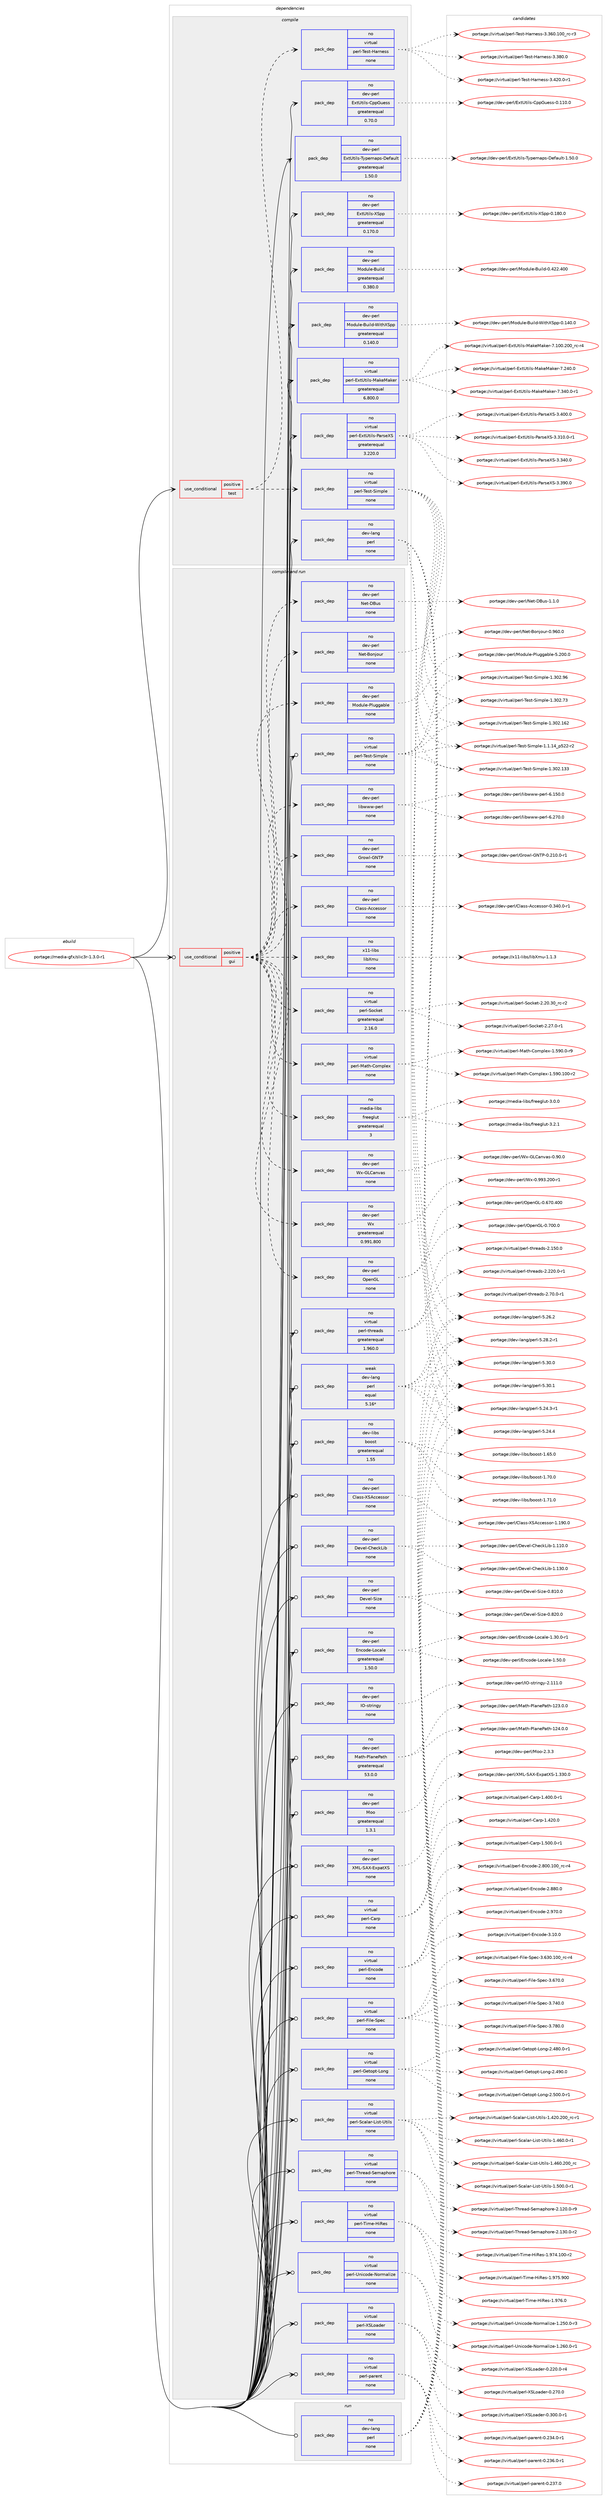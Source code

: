 digraph prolog {

# *************
# Graph options
# *************

newrank=true;
concentrate=true;
compound=true;
graph [rankdir=LR,fontname=Helvetica,fontsize=10,ranksep=1.5];#, ranksep=2.5, nodesep=0.2];
edge  [arrowhead=vee];
node  [fontname=Helvetica,fontsize=10];

# **********
# The ebuild
# **********

subgraph cluster_leftcol {
color=gray;
rank=same;
label=<<i>ebuild</i>>;
id [label="portage://media-gfx/slic3r-1.3.0-r1", color=red, width=4, href="../media-gfx/slic3r-1.3.0-r1.svg"];
}

# ****************
# The dependencies
# ****************

subgraph cluster_midcol {
color=gray;
label=<<i>dependencies</i>>;
subgraph cluster_compile {
fillcolor="#eeeeee";
style=filled;
label=<<i>compile</i>>;
subgraph cond78995 {
dependency316523 [label=<<TABLE BORDER="0" CELLBORDER="1" CELLSPACING="0" CELLPADDING="4"><TR><TD ROWSPAN="3" CELLPADDING="10">use_conditional</TD></TR><TR><TD>positive</TD></TR><TR><TD>test</TD></TR></TABLE>>, shape=none, color=red];
subgraph pack232430 {
dependency316524 [label=<<TABLE BORDER="0" CELLBORDER="1" CELLSPACING="0" CELLPADDING="4" WIDTH="220"><TR><TD ROWSPAN="6" CELLPADDING="30">pack_dep</TD></TR><TR><TD WIDTH="110">no</TD></TR><TR><TD>virtual</TD></TR><TR><TD>perl-Test-Harness</TD></TR><TR><TD>none</TD></TR><TR><TD></TD></TR></TABLE>>, shape=none, color=blue];
}
dependency316523:e -> dependency316524:w [weight=20,style="dashed",arrowhead="vee"];
subgraph pack232431 {
dependency316525 [label=<<TABLE BORDER="0" CELLBORDER="1" CELLSPACING="0" CELLPADDING="4" WIDTH="220"><TR><TD ROWSPAN="6" CELLPADDING="30">pack_dep</TD></TR><TR><TD WIDTH="110">no</TD></TR><TR><TD>virtual</TD></TR><TR><TD>perl-Test-Simple</TD></TR><TR><TD>none</TD></TR><TR><TD></TD></TR></TABLE>>, shape=none, color=blue];
}
dependency316523:e -> dependency316525:w [weight=20,style="dashed",arrowhead="vee"];
}
id:e -> dependency316523:w [weight=20,style="solid",arrowhead="vee"];
subgraph pack232432 {
dependency316526 [label=<<TABLE BORDER="0" CELLBORDER="1" CELLSPACING="0" CELLPADDING="4" WIDTH="220"><TR><TD ROWSPAN="6" CELLPADDING="30">pack_dep</TD></TR><TR><TD WIDTH="110">no</TD></TR><TR><TD>dev-lang</TD></TR><TR><TD>perl</TD></TR><TR><TD>none</TD></TR><TR><TD></TD></TR></TABLE>>, shape=none, color=blue];
}
id:e -> dependency316526:w [weight=20,style="solid",arrowhead="vee"];
subgraph pack232433 {
dependency316527 [label=<<TABLE BORDER="0" CELLBORDER="1" CELLSPACING="0" CELLPADDING="4" WIDTH="220"><TR><TD ROWSPAN="6" CELLPADDING="30">pack_dep</TD></TR><TR><TD WIDTH="110">no</TD></TR><TR><TD>dev-perl</TD></TR><TR><TD>ExtUtils-CppGuess</TD></TR><TR><TD>greaterequal</TD></TR><TR><TD>0.70.0</TD></TR></TABLE>>, shape=none, color=blue];
}
id:e -> dependency316527:w [weight=20,style="solid",arrowhead="vee"];
subgraph pack232434 {
dependency316528 [label=<<TABLE BORDER="0" CELLBORDER="1" CELLSPACING="0" CELLPADDING="4" WIDTH="220"><TR><TD ROWSPAN="6" CELLPADDING="30">pack_dep</TD></TR><TR><TD WIDTH="110">no</TD></TR><TR><TD>dev-perl</TD></TR><TR><TD>ExtUtils-Typemaps-Default</TD></TR><TR><TD>greaterequal</TD></TR><TR><TD>1.50.0</TD></TR></TABLE>>, shape=none, color=blue];
}
id:e -> dependency316528:w [weight=20,style="solid",arrowhead="vee"];
subgraph pack232435 {
dependency316529 [label=<<TABLE BORDER="0" CELLBORDER="1" CELLSPACING="0" CELLPADDING="4" WIDTH="220"><TR><TD ROWSPAN="6" CELLPADDING="30">pack_dep</TD></TR><TR><TD WIDTH="110">no</TD></TR><TR><TD>dev-perl</TD></TR><TR><TD>ExtUtils-XSpp</TD></TR><TR><TD>greaterequal</TD></TR><TR><TD>0.170.0</TD></TR></TABLE>>, shape=none, color=blue];
}
id:e -> dependency316529:w [weight=20,style="solid",arrowhead="vee"];
subgraph pack232436 {
dependency316530 [label=<<TABLE BORDER="0" CELLBORDER="1" CELLSPACING="0" CELLPADDING="4" WIDTH="220"><TR><TD ROWSPAN="6" CELLPADDING="30">pack_dep</TD></TR><TR><TD WIDTH="110">no</TD></TR><TR><TD>dev-perl</TD></TR><TR><TD>Module-Build</TD></TR><TR><TD>greaterequal</TD></TR><TR><TD>0.380.0</TD></TR></TABLE>>, shape=none, color=blue];
}
id:e -> dependency316530:w [weight=20,style="solid",arrowhead="vee"];
subgraph pack232437 {
dependency316531 [label=<<TABLE BORDER="0" CELLBORDER="1" CELLSPACING="0" CELLPADDING="4" WIDTH="220"><TR><TD ROWSPAN="6" CELLPADDING="30">pack_dep</TD></TR><TR><TD WIDTH="110">no</TD></TR><TR><TD>dev-perl</TD></TR><TR><TD>Module-Build-WithXSpp</TD></TR><TR><TD>greaterequal</TD></TR><TR><TD>0.140.0</TD></TR></TABLE>>, shape=none, color=blue];
}
id:e -> dependency316531:w [weight=20,style="solid",arrowhead="vee"];
subgraph pack232438 {
dependency316532 [label=<<TABLE BORDER="0" CELLBORDER="1" CELLSPACING="0" CELLPADDING="4" WIDTH="220"><TR><TD ROWSPAN="6" CELLPADDING="30">pack_dep</TD></TR><TR><TD WIDTH="110">no</TD></TR><TR><TD>virtual</TD></TR><TR><TD>perl-ExtUtils-MakeMaker</TD></TR><TR><TD>greaterequal</TD></TR><TR><TD>6.800.0</TD></TR></TABLE>>, shape=none, color=blue];
}
id:e -> dependency316532:w [weight=20,style="solid",arrowhead="vee"];
subgraph pack232439 {
dependency316533 [label=<<TABLE BORDER="0" CELLBORDER="1" CELLSPACING="0" CELLPADDING="4" WIDTH="220"><TR><TD ROWSPAN="6" CELLPADDING="30">pack_dep</TD></TR><TR><TD WIDTH="110">no</TD></TR><TR><TD>virtual</TD></TR><TR><TD>perl-ExtUtils-ParseXS</TD></TR><TR><TD>greaterequal</TD></TR><TR><TD>3.220.0</TD></TR></TABLE>>, shape=none, color=blue];
}
id:e -> dependency316533:w [weight=20,style="solid",arrowhead="vee"];
}
subgraph cluster_compileandrun {
fillcolor="#eeeeee";
style=filled;
label=<<i>compile and run</i>>;
subgraph cond78996 {
dependency316534 [label=<<TABLE BORDER="0" CELLBORDER="1" CELLSPACING="0" CELLPADDING="4"><TR><TD ROWSPAN="3" CELLPADDING="10">use_conditional</TD></TR><TR><TD>positive</TD></TR><TR><TD>gui</TD></TR></TABLE>>, shape=none, color=red];
subgraph pack232440 {
dependency316535 [label=<<TABLE BORDER="0" CELLBORDER="1" CELLSPACING="0" CELLPADDING="4" WIDTH="220"><TR><TD ROWSPAN="6" CELLPADDING="30">pack_dep</TD></TR><TR><TD WIDTH="110">no</TD></TR><TR><TD>dev-perl</TD></TR><TR><TD>Class-Accessor</TD></TR><TR><TD>none</TD></TR><TR><TD></TD></TR></TABLE>>, shape=none, color=blue];
}
dependency316534:e -> dependency316535:w [weight=20,style="dashed",arrowhead="vee"];
subgraph pack232441 {
dependency316536 [label=<<TABLE BORDER="0" CELLBORDER="1" CELLSPACING="0" CELLPADDING="4" WIDTH="220"><TR><TD ROWSPAN="6" CELLPADDING="30">pack_dep</TD></TR><TR><TD WIDTH="110">no</TD></TR><TR><TD>dev-perl</TD></TR><TR><TD>Growl-GNTP</TD></TR><TR><TD>none</TD></TR><TR><TD></TD></TR></TABLE>>, shape=none, color=blue];
}
dependency316534:e -> dependency316536:w [weight=20,style="dashed",arrowhead="vee"];
subgraph pack232442 {
dependency316537 [label=<<TABLE BORDER="0" CELLBORDER="1" CELLSPACING="0" CELLPADDING="4" WIDTH="220"><TR><TD ROWSPAN="6" CELLPADDING="30">pack_dep</TD></TR><TR><TD WIDTH="110">no</TD></TR><TR><TD>dev-perl</TD></TR><TR><TD>libwww-perl</TD></TR><TR><TD>none</TD></TR><TR><TD></TD></TR></TABLE>>, shape=none, color=blue];
}
dependency316534:e -> dependency316537:w [weight=20,style="dashed",arrowhead="vee"];
subgraph pack232443 {
dependency316538 [label=<<TABLE BORDER="0" CELLBORDER="1" CELLSPACING="0" CELLPADDING="4" WIDTH="220"><TR><TD ROWSPAN="6" CELLPADDING="30">pack_dep</TD></TR><TR><TD WIDTH="110">no</TD></TR><TR><TD>dev-perl</TD></TR><TR><TD>Module-Pluggable</TD></TR><TR><TD>none</TD></TR><TR><TD></TD></TR></TABLE>>, shape=none, color=blue];
}
dependency316534:e -> dependency316538:w [weight=20,style="dashed",arrowhead="vee"];
subgraph pack232444 {
dependency316539 [label=<<TABLE BORDER="0" CELLBORDER="1" CELLSPACING="0" CELLPADDING="4" WIDTH="220"><TR><TD ROWSPAN="6" CELLPADDING="30">pack_dep</TD></TR><TR><TD WIDTH="110">no</TD></TR><TR><TD>dev-perl</TD></TR><TR><TD>Net-Bonjour</TD></TR><TR><TD>none</TD></TR><TR><TD></TD></TR></TABLE>>, shape=none, color=blue];
}
dependency316534:e -> dependency316539:w [weight=20,style="dashed",arrowhead="vee"];
subgraph pack232445 {
dependency316540 [label=<<TABLE BORDER="0" CELLBORDER="1" CELLSPACING="0" CELLPADDING="4" WIDTH="220"><TR><TD ROWSPAN="6" CELLPADDING="30">pack_dep</TD></TR><TR><TD WIDTH="110">no</TD></TR><TR><TD>dev-perl</TD></TR><TR><TD>Net-DBus</TD></TR><TR><TD>none</TD></TR><TR><TD></TD></TR></TABLE>>, shape=none, color=blue];
}
dependency316534:e -> dependency316540:w [weight=20,style="dashed",arrowhead="vee"];
subgraph pack232446 {
dependency316541 [label=<<TABLE BORDER="0" CELLBORDER="1" CELLSPACING="0" CELLPADDING="4" WIDTH="220"><TR><TD ROWSPAN="6" CELLPADDING="30">pack_dep</TD></TR><TR><TD WIDTH="110">no</TD></TR><TR><TD>dev-perl</TD></TR><TR><TD>OpenGL</TD></TR><TR><TD>none</TD></TR><TR><TD></TD></TR></TABLE>>, shape=none, color=blue];
}
dependency316534:e -> dependency316541:w [weight=20,style="dashed",arrowhead="vee"];
subgraph pack232447 {
dependency316542 [label=<<TABLE BORDER="0" CELLBORDER="1" CELLSPACING="0" CELLPADDING="4" WIDTH="220"><TR><TD ROWSPAN="6" CELLPADDING="30">pack_dep</TD></TR><TR><TD WIDTH="110">no</TD></TR><TR><TD>dev-perl</TD></TR><TR><TD>Wx</TD></TR><TR><TD>greaterequal</TD></TR><TR><TD>0.991.800</TD></TR></TABLE>>, shape=none, color=blue];
}
dependency316534:e -> dependency316542:w [weight=20,style="dashed",arrowhead="vee"];
subgraph pack232448 {
dependency316543 [label=<<TABLE BORDER="0" CELLBORDER="1" CELLSPACING="0" CELLPADDING="4" WIDTH="220"><TR><TD ROWSPAN="6" CELLPADDING="30">pack_dep</TD></TR><TR><TD WIDTH="110">no</TD></TR><TR><TD>dev-perl</TD></TR><TR><TD>Wx-GLCanvas</TD></TR><TR><TD>none</TD></TR><TR><TD></TD></TR></TABLE>>, shape=none, color=blue];
}
dependency316534:e -> dependency316543:w [weight=20,style="dashed",arrowhead="vee"];
subgraph pack232449 {
dependency316544 [label=<<TABLE BORDER="0" CELLBORDER="1" CELLSPACING="0" CELLPADDING="4" WIDTH="220"><TR><TD ROWSPAN="6" CELLPADDING="30">pack_dep</TD></TR><TR><TD WIDTH="110">no</TD></TR><TR><TD>media-libs</TD></TR><TR><TD>freeglut</TD></TR><TR><TD>greaterequal</TD></TR><TR><TD>3</TD></TR></TABLE>>, shape=none, color=blue];
}
dependency316534:e -> dependency316544:w [weight=20,style="dashed",arrowhead="vee"];
subgraph pack232450 {
dependency316545 [label=<<TABLE BORDER="0" CELLBORDER="1" CELLSPACING="0" CELLPADDING="4" WIDTH="220"><TR><TD ROWSPAN="6" CELLPADDING="30">pack_dep</TD></TR><TR><TD WIDTH="110">no</TD></TR><TR><TD>virtual</TD></TR><TR><TD>perl-Math-Complex</TD></TR><TR><TD>none</TD></TR><TR><TD></TD></TR></TABLE>>, shape=none, color=blue];
}
dependency316534:e -> dependency316545:w [weight=20,style="dashed",arrowhead="vee"];
subgraph pack232451 {
dependency316546 [label=<<TABLE BORDER="0" CELLBORDER="1" CELLSPACING="0" CELLPADDING="4" WIDTH="220"><TR><TD ROWSPAN="6" CELLPADDING="30">pack_dep</TD></TR><TR><TD WIDTH="110">no</TD></TR><TR><TD>virtual</TD></TR><TR><TD>perl-Socket</TD></TR><TR><TD>greaterequal</TD></TR><TR><TD>2.16.0</TD></TR></TABLE>>, shape=none, color=blue];
}
dependency316534:e -> dependency316546:w [weight=20,style="dashed",arrowhead="vee"];
subgraph pack232452 {
dependency316547 [label=<<TABLE BORDER="0" CELLBORDER="1" CELLSPACING="0" CELLPADDING="4" WIDTH="220"><TR><TD ROWSPAN="6" CELLPADDING="30">pack_dep</TD></TR><TR><TD WIDTH="110">no</TD></TR><TR><TD>x11-libs</TD></TR><TR><TD>libXmu</TD></TR><TR><TD>none</TD></TR><TR><TD></TD></TR></TABLE>>, shape=none, color=blue];
}
dependency316534:e -> dependency316547:w [weight=20,style="dashed",arrowhead="vee"];
}
id:e -> dependency316534:w [weight=20,style="solid",arrowhead="odotvee"];
subgraph pack232453 {
dependency316548 [label=<<TABLE BORDER="0" CELLBORDER="1" CELLSPACING="0" CELLPADDING="4" WIDTH="220"><TR><TD ROWSPAN="6" CELLPADDING="30">pack_dep</TD></TR><TR><TD WIDTH="110">no</TD></TR><TR><TD>dev-libs</TD></TR><TR><TD>boost</TD></TR><TR><TD>greaterequal</TD></TR><TR><TD>1.55</TD></TR></TABLE>>, shape=none, color=blue];
}
id:e -> dependency316548:w [weight=20,style="solid",arrowhead="odotvee"];
subgraph pack232454 {
dependency316549 [label=<<TABLE BORDER="0" CELLBORDER="1" CELLSPACING="0" CELLPADDING="4" WIDTH="220"><TR><TD ROWSPAN="6" CELLPADDING="30">pack_dep</TD></TR><TR><TD WIDTH="110">no</TD></TR><TR><TD>dev-perl</TD></TR><TR><TD>Class-XSAccessor</TD></TR><TR><TD>none</TD></TR><TR><TD></TD></TR></TABLE>>, shape=none, color=blue];
}
id:e -> dependency316549:w [weight=20,style="solid",arrowhead="odotvee"];
subgraph pack232455 {
dependency316550 [label=<<TABLE BORDER="0" CELLBORDER="1" CELLSPACING="0" CELLPADDING="4" WIDTH="220"><TR><TD ROWSPAN="6" CELLPADDING="30">pack_dep</TD></TR><TR><TD WIDTH="110">no</TD></TR><TR><TD>dev-perl</TD></TR><TR><TD>Devel-CheckLib</TD></TR><TR><TD>none</TD></TR><TR><TD></TD></TR></TABLE>>, shape=none, color=blue];
}
id:e -> dependency316550:w [weight=20,style="solid",arrowhead="odotvee"];
subgraph pack232456 {
dependency316551 [label=<<TABLE BORDER="0" CELLBORDER="1" CELLSPACING="0" CELLPADDING="4" WIDTH="220"><TR><TD ROWSPAN="6" CELLPADDING="30">pack_dep</TD></TR><TR><TD WIDTH="110">no</TD></TR><TR><TD>dev-perl</TD></TR><TR><TD>Devel-Size</TD></TR><TR><TD>none</TD></TR><TR><TD></TD></TR></TABLE>>, shape=none, color=blue];
}
id:e -> dependency316551:w [weight=20,style="solid",arrowhead="odotvee"];
subgraph pack232457 {
dependency316552 [label=<<TABLE BORDER="0" CELLBORDER="1" CELLSPACING="0" CELLPADDING="4" WIDTH="220"><TR><TD ROWSPAN="6" CELLPADDING="30">pack_dep</TD></TR><TR><TD WIDTH="110">no</TD></TR><TR><TD>dev-perl</TD></TR><TR><TD>Encode-Locale</TD></TR><TR><TD>greaterequal</TD></TR><TR><TD>1.50.0</TD></TR></TABLE>>, shape=none, color=blue];
}
id:e -> dependency316552:w [weight=20,style="solid",arrowhead="odotvee"];
subgraph pack232458 {
dependency316553 [label=<<TABLE BORDER="0" CELLBORDER="1" CELLSPACING="0" CELLPADDING="4" WIDTH="220"><TR><TD ROWSPAN="6" CELLPADDING="30">pack_dep</TD></TR><TR><TD WIDTH="110">no</TD></TR><TR><TD>dev-perl</TD></TR><TR><TD>IO-stringy</TD></TR><TR><TD>none</TD></TR><TR><TD></TD></TR></TABLE>>, shape=none, color=blue];
}
id:e -> dependency316553:w [weight=20,style="solid",arrowhead="odotvee"];
subgraph pack232459 {
dependency316554 [label=<<TABLE BORDER="0" CELLBORDER="1" CELLSPACING="0" CELLPADDING="4" WIDTH="220"><TR><TD ROWSPAN="6" CELLPADDING="30">pack_dep</TD></TR><TR><TD WIDTH="110">no</TD></TR><TR><TD>dev-perl</TD></TR><TR><TD>Math-PlanePath</TD></TR><TR><TD>greaterequal</TD></TR><TR><TD>53.0.0</TD></TR></TABLE>>, shape=none, color=blue];
}
id:e -> dependency316554:w [weight=20,style="solid",arrowhead="odotvee"];
subgraph pack232460 {
dependency316555 [label=<<TABLE BORDER="0" CELLBORDER="1" CELLSPACING="0" CELLPADDING="4" WIDTH="220"><TR><TD ROWSPAN="6" CELLPADDING="30">pack_dep</TD></TR><TR><TD WIDTH="110">no</TD></TR><TR><TD>dev-perl</TD></TR><TR><TD>Moo</TD></TR><TR><TD>greaterequal</TD></TR><TR><TD>1.3.1</TD></TR></TABLE>>, shape=none, color=blue];
}
id:e -> dependency316555:w [weight=20,style="solid",arrowhead="odotvee"];
subgraph pack232461 {
dependency316556 [label=<<TABLE BORDER="0" CELLBORDER="1" CELLSPACING="0" CELLPADDING="4" WIDTH="220"><TR><TD ROWSPAN="6" CELLPADDING="30">pack_dep</TD></TR><TR><TD WIDTH="110">no</TD></TR><TR><TD>dev-perl</TD></TR><TR><TD>XML-SAX-ExpatXS</TD></TR><TR><TD>none</TD></TR><TR><TD></TD></TR></TABLE>>, shape=none, color=blue];
}
id:e -> dependency316556:w [weight=20,style="solid",arrowhead="odotvee"];
subgraph pack232462 {
dependency316557 [label=<<TABLE BORDER="0" CELLBORDER="1" CELLSPACING="0" CELLPADDING="4" WIDTH="220"><TR><TD ROWSPAN="6" CELLPADDING="30">pack_dep</TD></TR><TR><TD WIDTH="110">no</TD></TR><TR><TD>virtual</TD></TR><TR><TD>perl-Carp</TD></TR><TR><TD>none</TD></TR><TR><TD></TD></TR></TABLE>>, shape=none, color=blue];
}
id:e -> dependency316557:w [weight=20,style="solid",arrowhead="odotvee"];
subgraph pack232463 {
dependency316558 [label=<<TABLE BORDER="0" CELLBORDER="1" CELLSPACING="0" CELLPADDING="4" WIDTH="220"><TR><TD ROWSPAN="6" CELLPADDING="30">pack_dep</TD></TR><TR><TD WIDTH="110">no</TD></TR><TR><TD>virtual</TD></TR><TR><TD>perl-Encode</TD></TR><TR><TD>none</TD></TR><TR><TD></TD></TR></TABLE>>, shape=none, color=blue];
}
id:e -> dependency316558:w [weight=20,style="solid",arrowhead="odotvee"];
subgraph pack232464 {
dependency316559 [label=<<TABLE BORDER="0" CELLBORDER="1" CELLSPACING="0" CELLPADDING="4" WIDTH="220"><TR><TD ROWSPAN="6" CELLPADDING="30">pack_dep</TD></TR><TR><TD WIDTH="110">no</TD></TR><TR><TD>virtual</TD></TR><TR><TD>perl-File-Spec</TD></TR><TR><TD>none</TD></TR><TR><TD></TD></TR></TABLE>>, shape=none, color=blue];
}
id:e -> dependency316559:w [weight=20,style="solid",arrowhead="odotvee"];
subgraph pack232465 {
dependency316560 [label=<<TABLE BORDER="0" CELLBORDER="1" CELLSPACING="0" CELLPADDING="4" WIDTH="220"><TR><TD ROWSPAN="6" CELLPADDING="30">pack_dep</TD></TR><TR><TD WIDTH="110">no</TD></TR><TR><TD>virtual</TD></TR><TR><TD>perl-Getopt-Long</TD></TR><TR><TD>none</TD></TR><TR><TD></TD></TR></TABLE>>, shape=none, color=blue];
}
id:e -> dependency316560:w [weight=20,style="solid",arrowhead="odotvee"];
subgraph pack232466 {
dependency316561 [label=<<TABLE BORDER="0" CELLBORDER="1" CELLSPACING="0" CELLPADDING="4" WIDTH="220"><TR><TD ROWSPAN="6" CELLPADDING="30">pack_dep</TD></TR><TR><TD WIDTH="110">no</TD></TR><TR><TD>virtual</TD></TR><TR><TD>perl-Scalar-List-Utils</TD></TR><TR><TD>none</TD></TR><TR><TD></TD></TR></TABLE>>, shape=none, color=blue];
}
id:e -> dependency316561:w [weight=20,style="solid",arrowhead="odotvee"];
subgraph pack232467 {
dependency316562 [label=<<TABLE BORDER="0" CELLBORDER="1" CELLSPACING="0" CELLPADDING="4" WIDTH="220"><TR><TD ROWSPAN="6" CELLPADDING="30">pack_dep</TD></TR><TR><TD WIDTH="110">no</TD></TR><TR><TD>virtual</TD></TR><TR><TD>perl-Test-Simple</TD></TR><TR><TD>none</TD></TR><TR><TD></TD></TR></TABLE>>, shape=none, color=blue];
}
id:e -> dependency316562:w [weight=20,style="solid",arrowhead="odotvee"];
subgraph pack232468 {
dependency316563 [label=<<TABLE BORDER="0" CELLBORDER="1" CELLSPACING="0" CELLPADDING="4" WIDTH="220"><TR><TD ROWSPAN="6" CELLPADDING="30">pack_dep</TD></TR><TR><TD WIDTH="110">no</TD></TR><TR><TD>virtual</TD></TR><TR><TD>perl-Thread-Semaphore</TD></TR><TR><TD>none</TD></TR><TR><TD></TD></TR></TABLE>>, shape=none, color=blue];
}
id:e -> dependency316563:w [weight=20,style="solid",arrowhead="odotvee"];
subgraph pack232469 {
dependency316564 [label=<<TABLE BORDER="0" CELLBORDER="1" CELLSPACING="0" CELLPADDING="4" WIDTH="220"><TR><TD ROWSPAN="6" CELLPADDING="30">pack_dep</TD></TR><TR><TD WIDTH="110">no</TD></TR><TR><TD>virtual</TD></TR><TR><TD>perl-Time-HiRes</TD></TR><TR><TD>none</TD></TR><TR><TD></TD></TR></TABLE>>, shape=none, color=blue];
}
id:e -> dependency316564:w [weight=20,style="solid",arrowhead="odotvee"];
subgraph pack232470 {
dependency316565 [label=<<TABLE BORDER="0" CELLBORDER="1" CELLSPACING="0" CELLPADDING="4" WIDTH="220"><TR><TD ROWSPAN="6" CELLPADDING="30">pack_dep</TD></TR><TR><TD WIDTH="110">no</TD></TR><TR><TD>virtual</TD></TR><TR><TD>perl-Unicode-Normalize</TD></TR><TR><TD>none</TD></TR><TR><TD></TD></TR></TABLE>>, shape=none, color=blue];
}
id:e -> dependency316565:w [weight=20,style="solid",arrowhead="odotvee"];
subgraph pack232471 {
dependency316566 [label=<<TABLE BORDER="0" CELLBORDER="1" CELLSPACING="0" CELLPADDING="4" WIDTH="220"><TR><TD ROWSPAN="6" CELLPADDING="30">pack_dep</TD></TR><TR><TD WIDTH="110">no</TD></TR><TR><TD>virtual</TD></TR><TR><TD>perl-XSLoader</TD></TR><TR><TD>none</TD></TR><TR><TD></TD></TR></TABLE>>, shape=none, color=blue];
}
id:e -> dependency316566:w [weight=20,style="solid",arrowhead="odotvee"];
subgraph pack232472 {
dependency316567 [label=<<TABLE BORDER="0" CELLBORDER="1" CELLSPACING="0" CELLPADDING="4" WIDTH="220"><TR><TD ROWSPAN="6" CELLPADDING="30">pack_dep</TD></TR><TR><TD WIDTH="110">no</TD></TR><TR><TD>virtual</TD></TR><TR><TD>perl-parent</TD></TR><TR><TD>none</TD></TR><TR><TD></TD></TR></TABLE>>, shape=none, color=blue];
}
id:e -> dependency316567:w [weight=20,style="solid",arrowhead="odotvee"];
subgraph pack232473 {
dependency316568 [label=<<TABLE BORDER="0" CELLBORDER="1" CELLSPACING="0" CELLPADDING="4" WIDTH="220"><TR><TD ROWSPAN="6" CELLPADDING="30">pack_dep</TD></TR><TR><TD WIDTH="110">no</TD></TR><TR><TD>virtual</TD></TR><TR><TD>perl-threads</TD></TR><TR><TD>greaterequal</TD></TR><TR><TD>1.960.0</TD></TR></TABLE>>, shape=none, color=blue];
}
id:e -> dependency316568:w [weight=20,style="solid",arrowhead="odotvee"];
subgraph pack232474 {
dependency316569 [label=<<TABLE BORDER="0" CELLBORDER="1" CELLSPACING="0" CELLPADDING="4" WIDTH="220"><TR><TD ROWSPAN="6" CELLPADDING="30">pack_dep</TD></TR><TR><TD WIDTH="110">weak</TD></TR><TR><TD>dev-lang</TD></TR><TR><TD>perl</TD></TR><TR><TD>equal</TD></TR><TR><TD>5.16*</TD></TR></TABLE>>, shape=none, color=blue];
}
id:e -> dependency316569:w [weight=20,style="solid",arrowhead="odotvee"];
}
subgraph cluster_run {
fillcolor="#eeeeee";
style=filled;
label=<<i>run</i>>;
subgraph pack232475 {
dependency316570 [label=<<TABLE BORDER="0" CELLBORDER="1" CELLSPACING="0" CELLPADDING="4" WIDTH="220"><TR><TD ROWSPAN="6" CELLPADDING="30">pack_dep</TD></TR><TR><TD WIDTH="110">no</TD></TR><TR><TD>dev-lang</TD></TR><TR><TD>perl</TD></TR><TR><TD>none</TD></TR><TR><TD></TD></TR></TABLE>>, shape=none, color=blue];
}
id:e -> dependency316570:w [weight=20,style="solid",arrowhead="odot"];
}
}

# **************
# The candidates
# **************

subgraph cluster_choices {
rank=same;
color=gray;
label=<<i>candidates</i>>;

subgraph choice232430 {
color=black;
nodesep=1;
choiceportage118105114116117971084711210111410845841011151164572971141101011151154551465154484649484895114994511451 [label="portage://virtual/perl-Test-Harness-3.360.100_rc-r3", color=red, width=4,href="../virtual/perl-Test-Harness-3.360.100_rc-r3.svg"];
choiceportage118105114116117971084711210111410845841011151164572971141101011151154551465156484648 [label="portage://virtual/perl-Test-Harness-3.380.0", color=red, width=4,href="../virtual/perl-Test-Harness-3.380.0.svg"];
choiceportage1181051141161179710847112101114108458410111511645729711411010111511545514652504846484511449 [label="portage://virtual/perl-Test-Harness-3.420.0-r1", color=red, width=4,href="../virtual/perl-Test-Harness-3.420.0-r1.svg"];
dependency316524:e -> choiceportage118105114116117971084711210111410845841011151164572971141101011151154551465154484649484895114994511451:w [style=dotted,weight="100"];
dependency316524:e -> choiceportage118105114116117971084711210111410845841011151164572971141101011151154551465156484648:w [style=dotted,weight="100"];
dependency316524:e -> choiceportage1181051141161179710847112101114108458410111511645729711411010111511545514652504846484511449:w [style=dotted,weight="100"];
}
subgraph choice232431 {
color=black;
nodesep=1;
choiceportage11810511411611797108471121011141084584101115116458310510911210810145494649464952951125350504511450 [label="portage://virtual/perl-Test-Simple-1.1.14_p522-r2", color=red, width=4,href="../virtual/perl-Test-Simple-1.1.14_p522-r2.svg"];
choiceportage11810511411611797108471121011141084584101115116458310510911210810145494651485046495151 [label="portage://virtual/perl-Test-Simple-1.302.133", color=red, width=4,href="../virtual/perl-Test-Simple-1.302.133.svg"];
choiceportage11810511411611797108471121011141084584101115116458310510911210810145494651485046495450 [label="portage://virtual/perl-Test-Simple-1.302.162", color=red, width=4,href="../virtual/perl-Test-Simple-1.302.162.svg"];
choiceportage118105114116117971084711210111410845841011151164583105109112108101454946514850465551 [label="portage://virtual/perl-Test-Simple-1.302.73", color=red, width=4,href="../virtual/perl-Test-Simple-1.302.73.svg"];
choiceportage118105114116117971084711210111410845841011151164583105109112108101454946514850465754 [label="portage://virtual/perl-Test-Simple-1.302.96", color=red, width=4,href="../virtual/perl-Test-Simple-1.302.96.svg"];
dependency316525:e -> choiceportage11810511411611797108471121011141084584101115116458310510911210810145494649464952951125350504511450:w [style=dotted,weight="100"];
dependency316525:e -> choiceportage11810511411611797108471121011141084584101115116458310510911210810145494651485046495151:w [style=dotted,weight="100"];
dependency316525:e -> choiceportage11810511411611797108471121011141084584101115116458310510911210810145494651485046495450:w [style=dotted,weight="100"];
dependency316525:e -> choiceportage118105114116117971084711210111410845841011151164583105109112108101454946514850465551:w [style=dotted,weight="100"];
dependency316525:e -> choiceportage118105114116117971084711210111410845841011151164583105109112108101454946514850465754:w [style=dotted,weight="100"];
}
subgraph choice232432 {
color=black;
nodesep=1;
choiceportage100101118451089711010347112101114108455346505246514511449 [label="portage://dev-lang/perl-5.24.3-r1", color=red, width=4,href="../dev-lang/perl-5.24.3-r1.svg"];
choiceportage10010111845108971101034711210111410845534650524652 [label="portage://dev-lang/perl-5.24.4", color=red, width=4,href="../dev-lang/perl-5.24.4.svg"];
choiceportage10010111845108971101034711210111410845534650544650 [label="portage://dev-lang/perl-5.26.2", color=red, width=4,href="../dev-lang/perl-5.26.2.svg"];
choiceportage100101118451089711010347112101114108455346505646504511449 [label="portage://dev-lang/perl-5.28.2-r1", color=red, width=4,href="../dev-lang/perl-5.28.2-r1.svg"];
choiceportage10010111845108971101034711210111410845534651484648 [label="portage://dev-lang/perl-5.30.0", color=red, width=4,href="../dev-lang/perl-5.30.0.svg"];
choiceportage10010111845108971101034711210111410845534651484649 [label="portage://dev-lang/perl-5.30.1", color=red, width=4,href="../dev-lang/perl-5.30.1.svg"];
dependency316526:e -> choiceportage100101118451089711010347112101114108455346505246514511449:w [style=dotted,weight="100"];
dependency316526:e -> choiceportage10010111845108971101034711210111410845534650524652:w [style=dotted,weight="100"];
dependency316526:e -> choiceportage10010111845108971101034711210111410845534650544650:w [style=dotted,weight="100"];
dependency316526:e -> choiceportage100101118451089711010347112101114108455346505646504511449:w [style=dotted,weight="100"];
dependency316526:e -> choiceportage10010111845108971101034711210111410845534651484648:w [style=dotted,weight="100"];
dependency316526:e -> choiceportage10010111845108971101034711210111410845534651484649:w [style=dotted,weight="100"];
}
subgraph choice232433 {
color=black;
nodesep=1;
choiceportage100101118451121011141084769120116851161051081154567112112711171011151154548464949484648 [label="portage://dev-perl/ExtUtils-CppGuess-0.110.0", color=red, width=4,href="../dev-perl/ExtUtils-CppGuess-0.110.0.svg"];
dependency316527:e -> choiceportage100101118451121011141084769120116851161051081154567112112711171011151154548464949484648:w [style=dotted,weight="100"];
}
subgraph choice232434 {
color=black;
nodesep=1;
choiceportage1001011184511210111410847691201168511610510811545841211121011099711211545681011029711710811645494653484648 [label="portage://dev-perl/ExtUtils-Typemaps-Default-1.50.0", color=red, width=4,href="../dev-perl/ExtUtils-Typemaps-Default-1.50.0.svg"];
dependency316528:e -> choiceportage1001011184511210111410847691201168511610510811545841211121011099711211545681011029711710811645494653484648:w [style=dotted,weight="100"];
}
subgraph choice232435 {
color=black;
nodesep=1;
choiceportage100101118451121011141084769120116851161051081154588831121124548464956484648 [label="portage://dev-perl/ExtUtils-XSpp-0.180.0", color=red, width=4,href="../dev-perl/ExtUtils-XSpp-0.180.0.svg"];
dependency316529:e -> choiceportage100101118451121011141084769120116851161051081154588831121124548464956484648:w [style=dotted,weight="100"];
}
subgraph choice232436 {
color=black;
nodesep=1;
choiceportage100101118451121011141084777111100117108101456611710510810045484652505046524848 [label="portage://dev-perl/Module-Build-0.422.400", color=red, width=4,href="../dev-perl/Module-Build-0.422.400.svg"];
dependency316530:e -> choiceportage100101118451121011141084777111100117108101456611710510810045484652505046524848:w [style=dotted,weight="100"];
}
subgraph choice232437 {
color=black;
nodesep=1;
choiceportage1001011184511210111410847771111001171081014566117105108100458710511610488831121124548464952484648 [label="portage://dev-perl/Module-Build-WithXSpp-0.140.0", color=red, width=4,href="../dev-perl/Module-Build-WithXSpp-0.140.0.svg"];
dependency316531:e -> choiceportage1001011184511210111410847771111001171081014566117105108100458710511610488831121124548464952484648:w [style=dotted,weight="100"];
}
subgraph choice232438 {
color=black;
nodesep=1;
choiceportage118105114116117971084711210111410845691201168511610510811545779710710177971071011144555464948484650484895114994511452 [label="portage://virtual/perl-ExtUtils-MakeMaker-7.100.200_rc-r4", color=red, width=4,href="../virtual/perl-ExtUtils-MakeMaker-7.100.200_rc-r4.svg"];
choiceportage118105114116117971084711210111410845691201168511610510811545779710710177971071011144555465052484648 [label="portage://virtual/perl-ExtUtils-MakeMaker-7.240.0", color=red, width=4,href="../virtual/perl-ExtUtils-MakeMaker-7.240.0.svg"];
choiceportage1181051141161179710847112101114108456912011685116105108115457797107101779710710111445554651524846484511449 [label="portage://virtual/perl-ExtUtils-MakeMaker-7.340.0-r1", color=red, width=4,href="../virtual/perl-ExtUtils-MakeMaker-7.340.0-r1.svg"];
dependency316532:e -> choiceportage118105114116117971084711210111410845691201168511610510811545779710710177971071011144555464948484650484895114994511452:w [style=dotted,weight="100"];
dependency316532:e -> choiceportage118105114116117971084711210111410845691201168511610510811545779710710177971071011144555465052484648:w [style=dotted,weight="100"];
dependency316532:e -> choiceportage1181051141161179710847112101114108456912011685116105108115457797107101779710710111445554651524846484511449:w [style=dotted,weight="100"];
}
subgraph choice232439 {
color=black;
nodesep=1;
choiceportage1181051141161179710847112101114108456912011685116105108115458097114115101888345514651494846484511449 [label="portage://virtual/perl-ExtUtils-ParseXS-3.310.0-r1", color=red, width=4,href="../virtual/perl-ExtUtils-ParseXS-3.310.0-r1.svg"];
choiceportage118105114116117971084711210111410845691201168511610510811545809711411510188834551465152484648 [label="portage://virtual/perl-ExtUtils-ParseXS-3.340.0", color=red, width=4,href="../virtual/perl-ExtUtils-ParseXS-3.340.0.svg"];
choiceportage118105114116117971084711210111410845691201168511610510811545809711411510188834551465157484648 [label="portage://virtual/perl-ExtUtils-ParseXS-3.390.0", color=red, width=4,href="../virtual/perl-ExtUtils-ParseXS-3.390.0.svg"];
choiceportage118105114116117971084711210111410845691201168511610510811545809711411510188834551465248484648 [label="portage://virtual/perl-ExtUtils-ParseXS-3.400.0", color=red, width=4,href="../virtual/perl-ExtUtils-ParseXS-3.400.0.svg"];
dependency316533:e -> choiceportage1181051141161179710847112101114108456912011685116105108115458097114115101888345514651494846484511449:w [style=dotted,weight="100"];
dependency316533:e -> choiceportage118105114116117971084711210111410845691201168511610510811545809711411510188834551465152484648:w [style=dotted,weight="100"];
dependency316533:e -> choiceportage118105114116117971084711210111410845691201168511610510811545809711411510188834551465157484648:w [style=dotted,weight="100"];
dependency316533:e -> choiceportage118105114116117971084711210111410845691201168511610510811545809711411510188834551465248484648:w [style=dotted,weight="100"];
}
subgraph choice232440 {
color=black;
nodesep=1;
choiceportage100101118451121011141084767108971151154565999910111511511111445484651524846484511449 [label="portage://dev-perl/Class-Accessor-0.340.0-r1", color=red, width=4,href="../dev-perl/Class-Accessor-0.340.0-r1.svg"];
dependency316535:e -> choiceportage100101118451121011141084767108971151154565999910111511511111445484651524846484511449:w [style=dotted,weight="100"];
}
subgraph choice232441 {
color=black;
nodesep=1;
choiceportage100101118451121011141084771114111119108457178848045484650494846484511449 [label="portage://dev-perl/Growl-GNTP-0.210.0-r1", color=red, width=4,href="../dev-perl/Growl-GNTP-0.210.0-r1.svg"];
dependency316536:e -> choiceportage100101118451121011141084771114111119108457178848045484650494846484511449:w [style=dotted,weight="100"];
}
subgraph choice232442 {
color=black;
nodesep=1;
choiceportage100101118451121011141084710810598119119119451121011141084554464953484648 [label="portage://dev-perl/libwww-perl-6.150.0", color=red, width=4,href="../dev-perl/libwww-perl-6.150.0.svg"];
choiceportage100101118451121011141084710810598119119119451121011141084554465055484648 [label="portage://dev-perl/libwww-perl-6.270.0", color=red, width=4,href="../dev-perl/libwww-perl-6.270.0.svg"];
dependency316537:e -> choiceportage100101118451121011141084710810598119119119451121011141084554464953484648:w [style=dotted,weight="100"];
dependency316537:e -> choiceportage100101118451121011141084710810598119119119451121011141084554465055484648:w [style=dotted,weight="100"];
}
subgraph choice232443 {
color=black;
nodesep=1;
choiceportage100101118451121011141084777111100117108101458010811710310397981081014553465048484648 [label="portage://dev-perl/Module-Pluggable-5.200.0", color=red, width=4,href="../dev-perl/Module-Pluggable-5.200.0.svg"];
dependency316538:e -> choiceportage100101118451121011141084777111100117108101458010811710310397981081014553465048484648:w [style=dotted,weight="100"];
}
subgraph choice232444 {
color=black;
nodesep=1;
choiceportage10010111845112101114108477810111645661111101061111171144548465754484648 [label="portage://dev-perl/Net-Bonjour-0.960.0", color=red, width=4,href="../dev-perl/Net-Bonjour-0.960.0.svg"];
dependency316539:e -> choiceportage10010111845112101114108477810111645661111101061111171144548465754484648:w [style=dotted,weight="100"];
}
subgraph choice232445 {
color=black;
nodesep=1;
choiceportage100101118451121011141084778101116456866117115454946494648 [label="portage://dev-perl/Net-DBus-1.1.0", color=red, width=4,href="../dev-perl/Net-DBus-1.1.0.svg"];
dependency316540:e -> choiceportage100101118451121011141084778101116456866117115454946494648:w [style=dotted,weight="100"];
}
subgraph choice232446 {
color=black;
nodesep=1;
choiceportage100101118451121011141084779112101110717645484654554846524848 [label="portage://dev-perl/OpenGL-0.670.400", color=red, width=4,href="../dev-perl/OpenGL-0.670.400.svg"];
choiceportage10010111845112101114108477911210111071764548465548484648 [label="portage://dev-perl/OpenGL-0.700.0", color=red, width=4,href="../dev-perl/OpenGL-0.700.0.svg"];
dependency316541:e -> choiceportage100101118451121011141084779112101110717645484654554846524848:w [style=dotted,weight="100"];
dependency316541:e -> choiceportage10010111845112101114108477911210111071764548465548484648:w [style=dotted,weight="100"];
}
subgraph choice232447 {
color=black;
nodesep=1;
choiceportage100101118451121011141084787120454846575751465048484511449 [label="portage://dev-perl/Wx-0.993.200-r1", color=red, width=4,href="../dev-perl/Wx-0.993.200-r1.svg"];
dependency316542:e -> choiceportage100101118451121011141084787120454846575751465048484511449:w [style=dotted,weight="100"];
}
subgraph choice232448 {
color=black;
nodesep=1;
choiceportage10010111845112101114108478712045717667971101189711545484657484648 [label="portage://dev-perl/Wx-GLCanvas-0.90.0", color=red, width=4,href="../dev-perl/Wx-GLCanvas-0.90.0.svg"];
dependency316543:e -> choiceportage10010111845112101114108478712045717667971101189711545484657484648:w [style=dotted,weight="100"];
}
subgraph choice232449 {
color=black;
nodesep=1;
choiceportage10910110010597451081059811547102114101101103108117116455146484648 [label="portage://media-libs/freeglut-3.0.0", color=red, width=4,href="../media-libs/freeglut-3.0.0.svg"];
choiceportage10910110010597451081059811547102114101101103108117116455146504649 [label="portage://media-libs/freeglut-3.2.1", color=red, width=4,href="../media-libs/freeglut-3.2.1.svg"];
dependency316544:e -> choiceportage10910110010597451081059811547102114101101103108117116455146484648:w [style=dotted,weight="100"];
dependency316544:e -> choiceportage10910110010597451081059811547102114101101103108117116455146504649:w [style=dotted,weight="100"];
}
subgraph choice232450 {
color=black;
nodesep=1;
choiceportage1181051141161179710847112101114108457797116104456711110911210810112045494653574846484511457 [label="portage://virtual/perl-Math-Complex-1.590.0-r9", color=red, width=4,href="../virtual/perl-Math-Complex-1.590.0-r9.svg"];
choiceportage11810511411611797108471121011141084577971161044567111109112108101120454946535748464948484511450 [label="portage://virtual/perl-Math-Complex-1.590.100-r2", color=red, width=4,href="../virtual/perl-Math-Complex-1.590.100-r2.svg"];
dependency316545:e -> choiceportage1181051141161179710847112101114108457797116104456711110911210810112045494653574846484511457:w [style=dotted,weight="100"];
dependency316545:e -> choiceportage11810511411611797108471121011141084577971161044567111109112108101120454946535748464948484511450:w [style=dotted,weight="100"];
}
subgraph choice232451 {
color=black;
nodesep=1;
choiceportage1181051141161179710847112101114108458311199107101116455046504846514895114994511450 [label="portage://virtual/perl-Socket-2.20.30_rc-r2", color=red, width=4,href="../virtual/perl-Socket-2.20.30_rc-r2.svg"];
choiceportage1181051141161179710847112101114108458311199107101116455046505546484511449 [label="portage://virtual/perl-Socket-2.27.0-r1", color=red, width=4,href="../virtual/perl-Socket-2.27.0-r1.svg"];
dependency316546:e -> choiceportage1181051141161179710847112101114108458311199107101116455046504846514895114994511450:w [style=dotted,weight="100"];
dependency316546:e -> choiceportage1181051141161179710847112101114108458311199107101116455046505546484511449:w [style=dotted,weight="100"];
}
subgraph choice232452 {
color=black;
nodesep=1;
choiceportage12049494510810598115471081059888109117454946494651 [label="portage://x11-libs/libXmu-1.1.3", color=red, width=4,href="../x11-libs/libXmu-1.1.3.svg"];
dependency316547:e -> choiceportage12049494510810598115471081059888109117454946494651:w [style=dotted,weight="100"];
}
subgraph choice232453 {
color=black;
nodesep=1;
choiceportage1001011184510810598115479811111111511645494654534648 [label="portage://dev-libs/boost-1.65.0", color=red, width=4,href="../dev-libs/boost-1.65.0.svg"];
choiceportage1001011184510810598115479811111111511645494655484648 [label="portage://dev-libs/boost-1.70.0", color=red, width=4,href="../dev-libs/boost-1.70.0.svg"];
choiceportage1001011184510810598115479811111111511645494655494648 [label="portage://dev-libs/boost-1.71.0", color=red, width=4,href="../dev-libs/boost-1.71.0.svg"];
dependency316548:e -> choiceportage1001011184510810598115479811111111511645494654534648:w [style=dotted,weight="100"];
dependency316548:e -> choiceportage1001011184510810598115479811111111511645494655484648:w [style=dotted,weight="100"];
dependency316548:e -> choiceportage1001011184510810598115479811111111511645494655494648:w [style=dotted,weight="100"];
}
subgraph choice232454 {
color=black;
nodesep=1;
choiceportage100101118451121011141084767108971151154588836599991011151151111144549464957484648 [label="portage://dev-perl/Class-XSAccessor-1.190.0", color=red, width=4,href="../dev-perl/Class-XSAccessor-1.190.0.svg"];
dependency316549:e -> choiceportage100101118451121011141084767108971151154588836599991011151151111144549464957484648:w [style=dotted,weight="100"];
}
subgraph choice232455 {
color=black;
nodesep=1;
choiceportage10010111845112101114108476810111810110845671041019910776105984549464949484648 [label="portage://dev-perl/Devel-CheckLib-1.110.0", color=red, width=4,href="../dev-perl/Devel-CheckLib-1.110.0.svg"];
choiceportage10010111845112101114108476810111810110845671041019910776105984549464951484648 [label="portage://dev-perl/Devel-CheckLib-1.130.0", color=red, width=4,href="../dev-perl/Devel-CheckLib-1.130.0.svg"];
dependency316550:e -> choiceportage10010111845112101114108476810111810110845671041019910776105984549464949484648:w [style=dotted,weight="100"];
dependency316550:e -> choiceportage10010111845112101114108476810111810110845671041019910776105984549464951484648:w [style=dotted,weight="100"];
}
subgraph choice232456 {
color=black;
nodesep=1;
choiceportage10010111845112101114108476810111810110845831051221014548465649484648 [label="portage://dev-perl/Devel-Size-0.810.0", color=red, width=4,href="../dev-perl/Devel-Size-0.810.0.svg"];
choiceportage10010111845112101114108476810111810110845831051221014548465650484648 [label="portage://dev-perl/Devel-Size-0.820.0", color=red, width=4,href="../dev-perl/Devel-Size-0.820.0.svg"];
dependency316551:e -> choiceportage10010111845112101114108476810111810110845831051221014548465649484648:w [style=dotted,weight="100"];
dependency316551:e -> choiceportage10010111845112101114108476810111810110845831051221014548465650484648:w [style=dotted,weight="100"];
}
subgraph choice232457 {
color=black;
nodesep=1;
choiceportage1001011184511210111410847691109911110010145761119997108101454946514846484511449 [label="portage://dev-perl/Encode-Locale-1.30.0-r1", color=red, width=4,href="../dev-perl/Encode-Locale-1.30.0-r1.svg"];
choiceportage100101118451121011141084769110991111001014576111999710810145494653484648 [label="portage://dev-perl/Encode-Locale-1.50.0", color=red, width=4,href="../dev-perl/Encode-Locale-1.50.0.svg"];
dependency316552:e -> choiceportage1001011184511210111410847691109911110010145761119997108101454946514846484511449:w [style=dotted,weight="100"];
dependency316552:e -> choiceportage100101118451121011141084769110991111001014576111999710810145494653484648:w [style=dotted,weight="100"];
}
subgraph choice232458 {
color=black;
nodesep=1;
choiceportage10010111845112101114108477379451151161141051101031214550464949494648 [label="portage://dev-perl/IO-stringy-2.111.0", color=red, width=4,href="../dev-perl/IO-stringy-2.111.0.svg"];
dependency316553:e -> choiceportage10010111845112101114108477379451151161141051101031214550464949494648:w [style=dotted,weight="100"];
}
subgraph choice232459 {
color=black;
nodesep=1;
choiceportage1001011184511210111410847779711610445801089711010180971161044549505146484648 [label="portage://dev-perl/Math-PlanePath-123.0.0", color=red, width=4,href="../dev-perl/Math-PlanePath-123.0.0.svg"];
choiceportage1001011184511210111410847779711610445801089711010180971161044549505246484648 [label="portage://dev-perl/Math-PlanePath-124.0.0", color=red, width=4,href="../dev-perl/Math-PlanePath-124.0.0.svg"];
dependency316554:e -> choiceportage1001011184511210111410847779711610445801089711010180971161044549505146484648:w [style=dotted,weight="100"];
dependency316554:e -> choiceportage1001011184511210111410847779711610445801089711010180971161044549505246484648:w [style=dotted,weight="100"];
}
subgraph choice232460 {
color=black;
nodesep=1;
choiceportage100101118451121011141084777111111455046514651 [label="portage://dev-perl/Moo-2.3.3", color=red, width=4,href="../dev-perl/Moo-2.3.3.svg"];
dependency316555:e -> choiceportage100101118451121011141084777111111455046514651:w [style=dotted,weight="100"];
}
subgraph choice232461 {
color=black;
nodesep=1;
choiceportage10010111845112101114108478877764583658845691201129711688834549465151484648 [label="portage://dev-perl/XML-SAX-ExpatXS-1.330.0", color=red, width=4,href="../dev-perl/XML-SAX-ExpatXS-1.330.0.svg"];
dependency316556:e -> choiceportage10010111845112101114108478877764583658845691201129711688834549465151484648:w [style=dotted,weight="100"];
}
subgraph choice232462 {
color=black;
nodesep=1;
choiceportage118105114116117971084711210111410845679711411245494652484846484511449 [label="portage://virtual/perl-Carp-1.400.0-r1", color=red, width=4,href="../virtual/perl-Carp-1.400.0-r1.svg"];
choiceportage11810511411611797108471121011141084567971141124549465250484648 [label="portage://virtual/perl-Carp-1.420.0", color=red, width=4,href="../virtual/perl-Carp-1.420.0.svg"];
choiceportage118105114116117971084711210111410845679711411245494653484846484511449 [label="portage://virtual/perl-Carp-1.500.0-r1", color=red, width=4,href="../virtual/perl-Carp-1.500.0-r1.svg"];
dependency316557:e -> choiceportage118105114116117971084711210111410845679711411245494652484846484511449:w [style=dotted,weight="100"];
dependency316557:e -> choiceportage11810511411611797108471121011141084567971141124549465250484648:w [style=dotted,weight="100"];
dependency316557:e -> choiceportage118105114116117971084711210111410845679711411245494653484846484511449:w [style=dotted,weight="100"];
}
subgraph choice232463 {
color=black;
nodesep=1;
choiceportage11810511411611797108471121011141084569110991111001014550465648484649484895114994511452 [label="portage://virtual/perl-Encode-2.800.100_rc-r4", color=red, width=4,href="../virtual/perl-Encode-2.800.100_rc-r4.svg"];
choiceportage11810511411611797108471121011141084569110991111001014550465656484648 [label="portage://virtual/perl-Encode-2.880.0", color=red, width=4,href="../virtual/perl-Encode-2.880.0.svg"];
choiceportage11810511411611797108471121011141084569110991111001014550465755484648 [label="portage://virtual/perl-Encode-2.970.0", color=red, width=4,href="../virtual/perl-Encode-2.970.0.svg"];
choiceportage118105114116117971084711210111410845691109911110010145514649484648 [label="portage://virtual/perl-Encode-3.10.0", color=red, width=4,href="../virtual/perl-Encode-3.10.0.svg"];
dependency316558:e -> choiceportage11810511411611797108471121011141084569110991111001014550465648484649484895114994511452:w [style=dotted,weight="100"];
dependency316558:e -> choiceportage11810511411611797108471121011141084569110991111001014550465656484648:w [style=dotted,weight="100"];
dependency316558:e -> choiceportage11810511411611797108471121011141084569110991111001014550465755484648:w [style=dotted,weight="100"];
dependency316558:e -> choiceportage118105114116117971084711210111410845691109911110010145514649484648:w [style=dotted,weight="100"];
}
subgraph choice232464 {
color=black;
nodesep=1;
choiceportage118105114116117971084711210111410845701051081014583112101994551465451484649484895114994511452 [label="portage://virtual/perl-File-Spec-3.630.100_rc-r4", color=red, width=4,href="../virtual/perl-File-Spec-3.630.100_rc-r4.svg"];
choiceportage118105114116117971084711210111410845701051081014583112101994551465455484648 [label="portage://virtual/perl-File-Spec-3.670.0", color=red, width=4,href="../virtual/perl-File-Spec-3.670.0.svg"];
choiceportage118105114116117971084711210111410845701051081014583112101994551465552484648 [label="portage://virtual/perl-File-Spec-3.740.0", color=red, width=4,href="../virtual/perl-File-Spec-3.740.0.svg"];
choiceportage118105114116117971084711210111410845701051081014583112101994551465556484648 [label="portage://virtual/perl-File-Spec-3.780.0", color=red, width=4,href="../virtual/perl-File-Spec-3.780.0.svg"];
dependency316559:e -> choiceportage118105114116117971084711210111410845701051081014583112101994551465451484649484895114994511452:w [style=dotted,weight="100"];
dependency316559:e -> choiceportage118105114116117971084711210111410845701051081014583112101994551465455484648:w [style=dotted,weight="100"];
dependency316559:e -> choiceportage118105114116117971084711210111410845701051081014583112101994551465552484648:w [style=dotted,weight="100"];
dependency316559:e -> choiceportage118105114116117971084711210111410845701051081014583112101994551465556484648:w [style=dotted,weight="100"];
}
subgraph choice232465 {
color=black;
nodesep=1;
choiceportage11810511411611797108471121011141084571101116111112116457611111010345504652564846484511449 [label="portage://virtual/perl-Getopt-Long-2.480.0-r1", color=red, width=4,href="../virtual/perl-Getopt-Long-2.480.0-r1.svg"];
choiceportage1181051141161179710847112101114108457110111611111211645761111101034550465257484648 [label="portage://virtual/perl-Getopt-Long-2.490.0", color=red, width=4,href="../virtual/perl-Getopt-Long-2.490.0.svg"];
choiceportage11810511411611797108471121011141084571101116111112116457611111010345504653484846484511449 [label="portage://virtual/perl-Getopt-Long-2.500.0-r1", color=red, width=4,href="../virtual/perl-Getopt-Long-2.500.0-r1.svg"];
dependency316560:e -> choiceportage11810511411611797108471121011141084571101116111112116457611111010345504652564846484511449:w [style=dotted,weight="100"];
dependency316560:e -> choiceportage1181051141161179710847112101114108457110111611111211645761111101034550465257484648:w [style=dotted,weight="100"];
dependency316560:e -> choiceportage11810511411611797108471121011141084571101116111112116457611111010345504653484846484511449:w [style=dotted,weight="100"];
}
subgraph choice232466 {
color=black;
nodesep=1;
choiceportage11810511411611797108471121011141084583999710897114457610511511645851161051081154549465250484650484895114994511449 [label="portage://virtual/perl-Scalar-List-Utils-1.420.200_rc-r1", color=red, width=4,href="../virtual/perl-Scalar-List-Utils-1.420.200_rc-r1.svg"];
choiceportage118105114116117971084711210111410845839997108971144576105115116458511610510811545494652544846484511449 [label="portage://virtual/perl-Scalar-List-Utils-1.460.0-r1", color=red, width=4,href="../virtual/perl-Scalar-List-Utils-1.460.0-r1.svg"];
choiceportage1181051141161179710847112101114108458399971089711445761051151164585116105108115454946525448465048489511499 [label="portage://virtual/perl-Scalar-List-Utils-1.460.200_rc", color=red, width=4,href="../virtual/perl-Scalar-List-Utils-1.460.200_rc.svg"];
choiceportage118105114116117971084711210111410845839997108971144576105115116458511610510811545494653484846484511449 [label="portage://virtual/perl-Scalar-List-Utils-1.500.0-r1", color=red, width=4,href="../virtual/perl-Scalar-List-Utils-1.500.0-r1.svg"];
dependency316561:e -> choiceportage11810511411611797108471121011141084583999710897114457610511511645851161051081154549465250484650484895114994511449:w [style=dotted,weight="100"];
dependency316561:e -> choiceportage118105114116117971084711210111410845839997108971144576105115116458511610510811545494652544846484511449:w [style=dotted,weight="100"];
dependency316561:e -> choiceportage1181051141161179710847112101114108458399971089711445761051151164585116105108115454946525448465048489511499:w [style=dotted,weight="100"];
dependency316561:e -> choiceportage118105114116117971084711210111410845839997108971144576105115116458511610510811545494653484846484511449:w [style=dotted,weight="100"];
}
subgraph choice232467 {
color=black;
nodesep=1;
choiceportage11810511411611797108471121011141084584101115116458310510911210810145494649464952951125350504511450 [label="portage://virtual/perl-Test-Simple-1.1.14_p522-r2", color=red, width=4,href="../virtual/perl-Test-Simple-1.1.14_p522-r2.svg"];
choiceportage11810511411611797108471121011141084584101115116458310510911210810145494651485046495151 [label="portage://virtual/perl-Test-Simple-1.302.133", color=red, width=4,href="../virtual/perl-Test-Simple-1.302.133.svg"];
choiceportage11810511411611797108471121011141084584101115116458310510911210810145494651485046495450 [label="portage://virtual/perl-Test-Simple-1.302.162", color=red, width=4,href="../virtual/perl-Test-Simple-1.302.162.svg"];
choiceportage118105114116117971084711210111410845841011151164583105109112108101454946514850465551 [label="portage://virtual/perl-Test-Simple-1.302.73", color=red, width=4,href="../virtual/perl-Test-Simple-1.302.73.svg"];
choiceportage118105114116117971084711210111410845841011151164583105109112108101454946514850465754 [label="portage://virtual/perl-Test-Simple-1.302.96", color=red, width=4,href="../virtual/perl-Test-Simple-1.302.96.svg"];
dependency316562:e -> choiceportage11810511411611797108471121011141084584101115116458310510911210810145494649464952951125350504511450:w [style=dotted,weight="100"];
dependency316562:e -> choiceportage11810511411611797108471121011141084584101115116458310510911210810145494651485046495151:w [style=dotted,weight="100"];
dependency316562:e -> choiceportage11810511411611797108471121011141084584101115116458310510911210810145494651485046495450:w [style=dotted,weight="100"];
dependency316562:e -> choiceportage118105114116117971084711210111410845841011151164583105109112108101454946514850465551:w [style=dotted,weight="100"];
dependency316562:e -> choiceportage118105114116117971084711210111410845841011151164583105109112108101454946514850465754:w [style=dotted,weight="100"];
}
subgraph choice232468 {
color=black;
nodesep=1;
choiceportage118105114116117971084711210111410845841041141019710045831011099711210411111410145504649504846484511457 [label="portage://virtual/perl-Thread-Semaphore-2.120.0-r9", color=red, width=4,href="../virtual/perl-Thread-Semaphore-2.120.0-r9.svg"];
choiceportage118105114116117971084711210111410845841041141019710045831011099711210411111410145504649514846484511450 [label="portage://virtual/perl-Thread-Semaphore-2.130.0-r2", color=red, width=4,href="../virtual/perl-Thread-Semaphore-2.130.0-r2.svg"];
dependency316563:e -> choiceportage118105114116117971084711210111410845841041141019710045831011099711210411111410145504649504846484511457:w [style=dotted,weight="100"];
dependency316563:e -> choiceportage118105114116117971084711210111410845841041141019710045831011099711210411111410145504649514846484511450:w [style=dotted,weight="100"];
}
subgraph choice232469 {
color=black;
nodesep=1;
choiceportage11810511411611797108471121011141084584105109101457210582101115454946575552464948484511450 [label="portage://virtual/perl-Time-HiRes-1.974.100-r2", color=red, width=4,href="../virtual/perl-Time-HiRes-1.974.100-r2.svg"];
choiceportage1181051141161179710847112101114108458410510910145721058210111545494657555346574848 [label="portage://virtual/perl-Time-HiRes-1.975.900", color=red, width=4,href="../virtual/perl-Time-HiRes-1.975.900.svg"];
choiceportage118105114116117971084711210111410845841051091014572105821011154549465755544648 [label="portage://virtual/perl-Time-HiRes-1.976.0", color=red, width=4,href="../virtual/perl-Time-HiRes-1.976.0.svg"];
dependency316564:e -> choiceportage11810511411611797108471121011141084584105109101457210582101115454946575552464948484511450:w [style=dotted,weight="100"];
dependency316564:e -> choiceportage1181051141161179710847112101114108458410510910145721058210111545494657555346574848:w [style=dotted,weight="100"];
dependency316564:e -> choiceportage118105114116117971084711210111410845841051091014572105821011154549465755544648:w [style=dotted,weight="100"];
}
subgraph choice232470 {
color=black;
nodesep=1;
choiceportage118105114116117971084711210111410845851101059911110010145781111141099710810512210145494650534846484511451 [label="portage://virtual/perl-Unicode-Normalize-1.250.0-r3", color=red, width=4,href="../virtual/perl-Unicode-Normalize-1.250.0-r3.svg"];
choiceportage118105114116117971084711210111410845851101059911110010145781111141099710810512210145494650544846484511449 [label="portage://virtual/perl-Unicode-Normalize-1.260.0-r1", color=red, width=4,href="../virtual/perl-Unicode-Normalize-1.260.0-r1.svg"];
dependency316565:e -> choiceportage118105114116117971084711210111410845851101059911110010145781111141099710810512210145494650534846484511451:w [style=dotted,weight="100"];
dependency316565:e -> choiceportage118105114116117971084711210111410845851101059911110010145781111141099710810512210145494650544846484511449:w [style=dotted,weight="100"];
}
subgraph choice232471 {
color=black;
nodesep=1;
choiceportage1181051141161179710847112101114108458883761119710010111445484650504846484511452 [label="portage://virtual/perl-XSLoader-0.220.0-r4", color=red, width=4,href="../virtual/perl-XSLoader-0.220.0-r4.svg"];
choiceportage118105114116117971084711210111410845888376111971001011144548465055484648 [label="portage://virtual/perl-XSLoader-0.270.0", color=red, width=4,href="../virtual/perl-XSLoader-0.270.0.svg"];
choiceportage1181051141161179710847112101114108458883761119710010111445484651484846484511449 [label="portage://virtual/perl-XSLoader-0.300.0-r1", color=red, width=4,href="../virtual/perl-XSLoader-0.300.0-r1.svg"];
dependency316566:e -> choiceportage1181051141161179710847112101114108458883761119710010111445484650504846484511452:w [style=dotted,weight="100"];
dependency316566:e -> choiceportage118105114116117971084711210111410845888376111971001011144548465055484648:w [style=dotted,weight="100"];
dependency316566:e -> choiceportage1181051141161179710847112101114108458883761119710010111445484651484846484511449:w [style=dotted,weight="100"];
}
subgraph choice232472 {
color=black;
nodesep=1;
choiceportage1181051141161179710847112101114108451129711410111011645484650515246484511449 [label="portage://virtual/perl-parent-0.234.0-r1", color=red, width=4,href="../virtual/perl-parent-0.234.0-r1.svg"];
choiceportage1181051141161179710847112101114108451129711410111011645484650515446484511449 [label="portage://virtual/perl-parent-0.236.0-r1", color=red, width=4,href="../virtual/perl-parent-0.236.0-r1.svg"];
choiceportage118105114116117971084711210111410845112971141011101164548465051554648 [label="portage://virtual/perl-parent-0.237.0", color=red, width=4,href="../virtual/perl-parent-0.237.0.svg"];
dependency316567:e -> choiceportage1181051141161179710847112101114108451129711410111011645484650515246484511449:w [style=dotted,weight="100"];
dependency316567:e -> choiceportage1181051141161179710847112101114108451129711410111011645484650515446484511449:w [style=dotted,weight="100"];
dependency316567:e -> choiceportage118105114116117971084711210111410845112971141011101164548465051554648:w [style=dotted,weight="100"];
}
subgraph choice232473 {
color=black;
nodesep=1;
choiceportage118105114116117971084711210111410845116104114101971001154550464953484648 [label="portage://virtual/perl-threads-2.150.0", color=red, width=4,href="../virtual/perl-threads-2.150.0.svg"];
choiceportage1181051141161179710847112101114108451161041141019710011545504650504846484511449 [label="portage://virtual/perl-threads-2.220.0-r1", color=red, width=4,href="../virtual/perl-threads-2.220.0-r1.svg"];
choiceportage11810511411611797108471121011141084511610411410197100115455046554846484511449 [label="portage://virtual/perl-threads-2.70.0-r1", color=red, width=4,href="../virtual/perl-threads-2.70.0-r1.svg"];
dependency316568:e -> choiceportage118105114116117971084711210111410845116104114101971001154550464953484648:w [style=dotted,weight="100"];
dependency316568:e -> choiceportage1181051141161179710847112101114108451161041141019710011545504650504846484511449:w [style=dotted,weight="100"];
dependency316568:e -> choiceportage11810511411611797108471121011141084511610411410197100115455046554846484511449:w [style=dotted,weight="100"];
}
subgraph choice232474 {
color=black;
nodesep=1;
choiceportage100101118451089711010347112101114108455346505246514511449 [label="portage://dev-lang/perl-5.24.3-r1", color=red, width=4,href="../dev-lang/perl-5.24.3-r1.svg"];
choiceportage10010111845108971101034711210111410845534650524652 [label="portage://dev-lang/perl-5.24.4", color=red, width=4,href="../dev-lang/perl-5.24.4.svg"];
choiceportage10010111845108971101034711210111410845534650544650 [label="portage://dev-lang/perl-5.26.2", color=red, width=4,href="../dev-lang/perl-5.26.2.svg"];
choiceportage100101118451089711010347112101114108455346505646504511449 [label="portage://dev-lang/perl-5.28.2-r1", color=red, width=4,href="../dev-lang/perl-5.28.2-r1.svg"];
choiceportage10010111845108971101034711210111410845534651484648 [label="portage://dev-lang/perl-5.30.0", color=red, width=4,href="../dev-lang/perl-5.30.0.svg"];
choiceportage10010111845108971101034711210111410845534651484649 [label="portage://dev-lang/perl-5.30.1", color=red, width=4,href="../dev-lang/perl-5.30.1.svg"];
dependency316569:e -> choiceportage100101118451089711010347112101114108455346505246514511449:w [style=dotted,weight="100"];
dependency316569:e -> choiceportage10010111845108971101034711210111410845534650524652:w [style=dotted,weight="100"];
dependency316569:e -> choiceportage10010111845108971101034711210111410845534650544650:w [style=dotted,weight="100"];
dependency316569:e -> choiceportage100101118451089711010347112101114108455346505646504511449:w [style=dotted,weight="100"];
dependency316569:e -> choiceportage10010111845108971101034711210111410845534651484648:w [style=dotted,weight="100"];
dependency316569:e -> choiceportage10010111845108971101034711210111410845534651484649:w [style=dotted,weight="100"];
}
subgraph choice232475 {
color=black;
nodesep=1;
choiceportage100101118451089711010347112101114108455346505246514511449 [label="portage://dev-lang/perl-5.24.3-r1", color=red, width=4,href="../dev-lang/perl-5.24.3-r1.svg"];
choiceportage10010111845108971101034711210111410845534650524652 [label="portage://dev-lang/perl-5.24.4", color=red, width=4,href="../dev-lang/perl-5.24.4.svg"];
choiceportage10010111845108971101034711210111410845534650544650 [label="portage://dev-lang/perl-5.26.2", color=red, width=4,href="../dev-lang/perl-5.26.2.svg"];
choiceportage100101118451089711010347112101114108455346505646504511449 [label="portage://dev-lang/perl-5.28.2-r1", color=red, width=4,href="../dev-lang/perl-5.28.2-r1.svg"];
choiceportage10010111845108971101034711210111410845534651484648 [label="portage://dev-lang/perl-5.30.0", color=red, width=4,href="../dev-lang/perl-5.30.0.svg"];
choiceportage10010111845108971101034711210111410845534651484649 [label="portage://dev-lang/perl-5.30.1", color=red, width=4,href="../dev-lang/perl-5.30.1.svg"];
dependency316570:e -> choiceportage100101118451089711010347112101114108455346505246514511449:w [style=dotted,weight="100"];
dependency316570:e -> choiceportage10010111845108971101034711210111410845534650524652:w [style=dotted,weight="100"];
dependency316570:e -> choiceportage10010111845108971101034711210111410845534650544650:w [style=dotted,weight="100"];
dependency316570:e -> choiceportage100101118451089711010347112101114108455346505646504511449:w [style=dotted,weight="100"];
dependency316570:e -> choiceportage10010111845108971101034711210111410845534651484648:w [style=dotted,weight="100"];
dependency316570:e -> choiceportage10010111845108971101034711210111410845534651484649:w [style=dotted,weight="100"];
}
}

}

